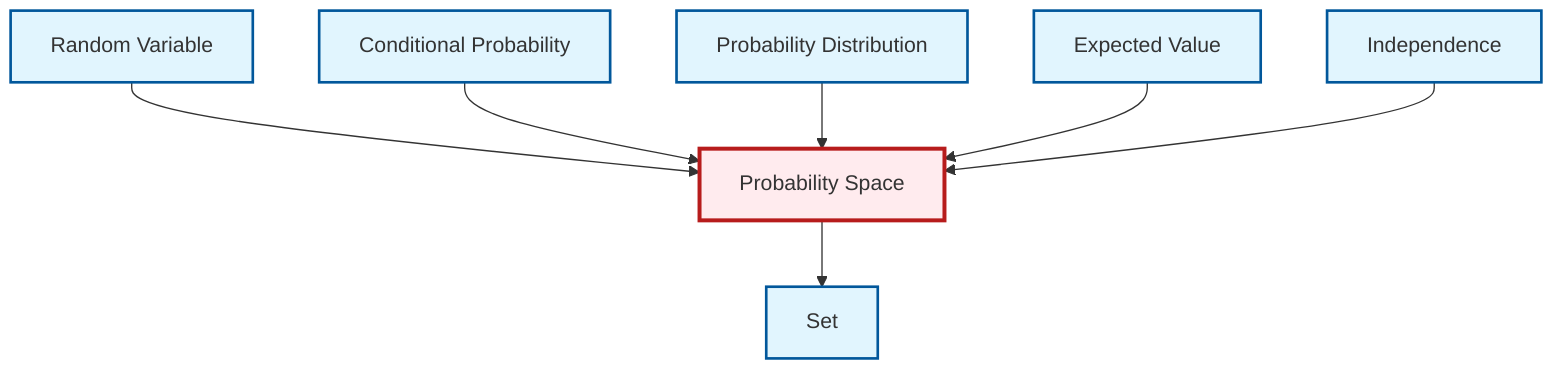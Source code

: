 graph TD
    classDef definition fill:#e1f5fe,stroke:#01579b,stroke-width:2px
    classDef theorem fill:#f3e5f5,stroke:#4a148c,stroke-width:2px
    classDef axiom fill:#fff3e0,stroke:#e65100,stroke-width:2px
    classDef example fill:#e8f5e9,stroke:#1b5e20,stroke-width:2px
    classDef current fill:#ffebee,stroke:#b71c1c,stroke-width:3px
    def-independence["Independence"]:::definition
    def-probability-space["Probability Space"]:::definition
    def-random-variable["Random Variable"]:::definition
    def-set["Set"]:::definition
    def-expectation["Expected Value"]:::definition
    def-probability-distribution["Probability Distribution"]:::definition
    def-conditional-probability["Conditional Probability"]:::definition
    def-random-variable --> def-probability-space
    def-conditional-probability --> def-probability-space
    def-probability-distribution --> def-probability-space
    def-expectation --> def-probability-space
    def-independence --> def-probability-space
    def-probability-space --> def-set
    class def-probability-space current
